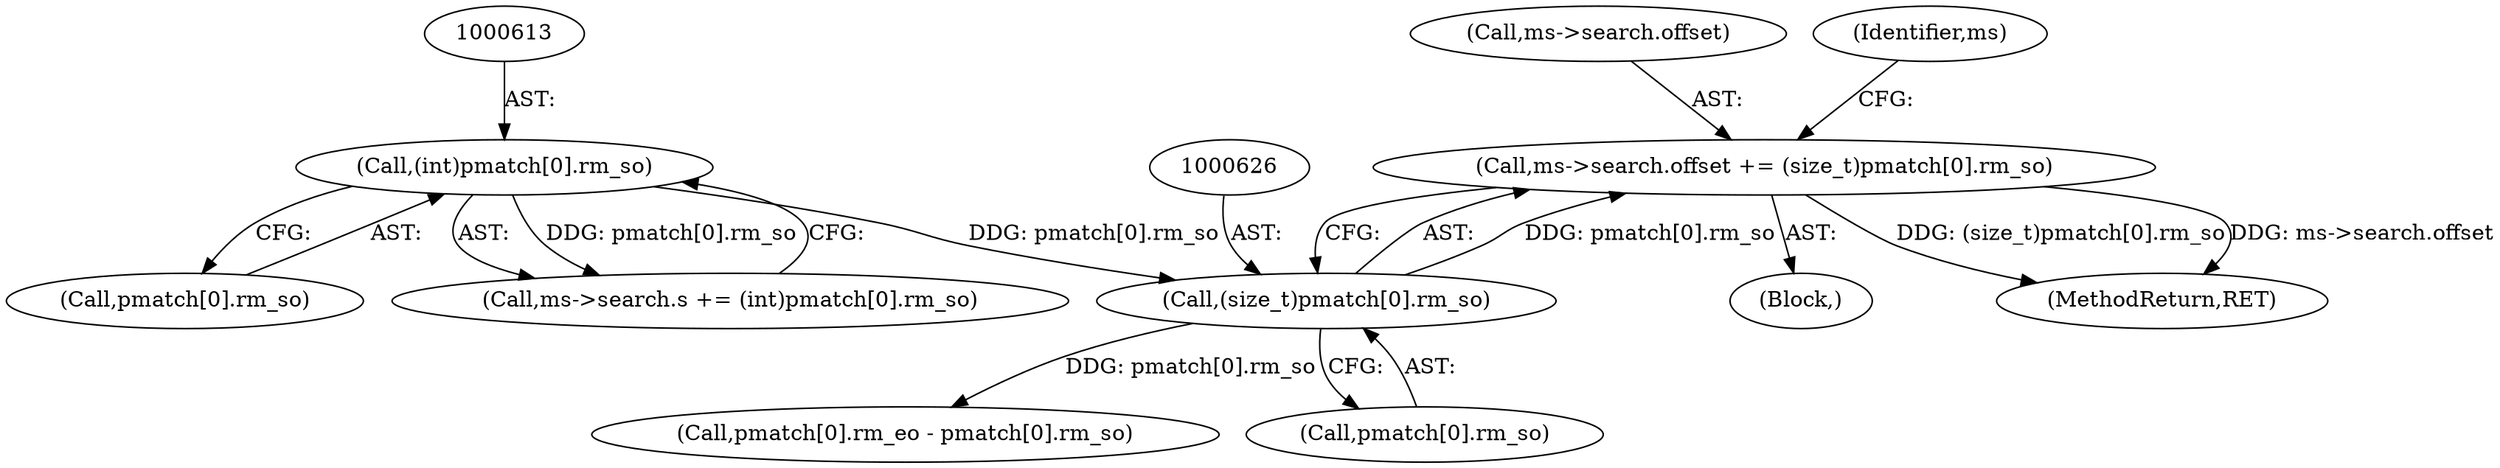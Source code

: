 digraph "0_file_4a284c89d6ef11aca34da65da7d673050a5ea320_1@pointer" {
"1000619" [label="(Call,ms->search.offset += (size_t)pmatch[0].rm_so)"];
"1000625" [label="(Call,(size_t)pmatch[0].rm_so)"];
"1000612" [label="(Call,(int)pmatch[0].rm_so)"];
"1000620" [label="(Call,ms->search.offset)"];
"1000604" [label="(Block,)"];
"1000994" [label="(MethodReturn,RET)"];
"1000635" [label="(Identifier,ms)"];
"1000640" [label="(Call,pmatch[0].rm_eo - pmatch[0].rm_so)"];
"1000612" [label="(Call,(int)pmatch[0].rm_so)"];
"1000614" [label="(Call,pmatch[0].rm_so)"];
"1000625" [label="(Call,(size_t)pmatch[0].rm_so)"];
"1000619" [label="(Call,ms->search.offset += (size_t)pmatch[0].rm_so)"];
"1000627" [label="(Call,pmatch[0].rm_so)"];
"1000606" [label="(Call,ms->search.s += (int)pmatch[0].rm_so)"];
"1000619" -> "1000604"  [label="AST: "];
"1000619" -> "1000625"  [label="CFG: "];
"1000620" -> "1000619"  [label="AST: "];
"1000625" -> "1000619"  [label="AST: "];
"1000635" -> "1000619"  [label="CFG: "];
"1000619" -> "1000994"  [label="DDG: (size_t)pmatch[0].rm_so"];
"1000619" -> "1000994"  [label="DDG: ms->search.offset"];
"1000625" -> "1000619"  [label="DDG: pmatch[0].rm_so"];
"1000625" -> "1000627"  [label="CFG: "];
"1000626" -> "1000625"  [label="AST: "];
"1000627" -> "1000625"  [label="AST: "];
"1000612" -> "1000625"  [label="DDG: pmatch[0].rm_so"];
"1000625" -> "1000640"  [label="DDG: pmatch[0].rm_so"];
"1000612" -> "1000606"  [label="AST: "];
"1000612" -> "1000614"  [label="CFG: "];
"1000613" -> "1000612"  [label="AST: "];
"1000614" -> "1000612"  [label="AST: "];
"1000606" -> "1000612"  [label="CFG: "];
"1000612" -> "1000606"  [label="DDG: pmatch[0].rm_so"];
}
